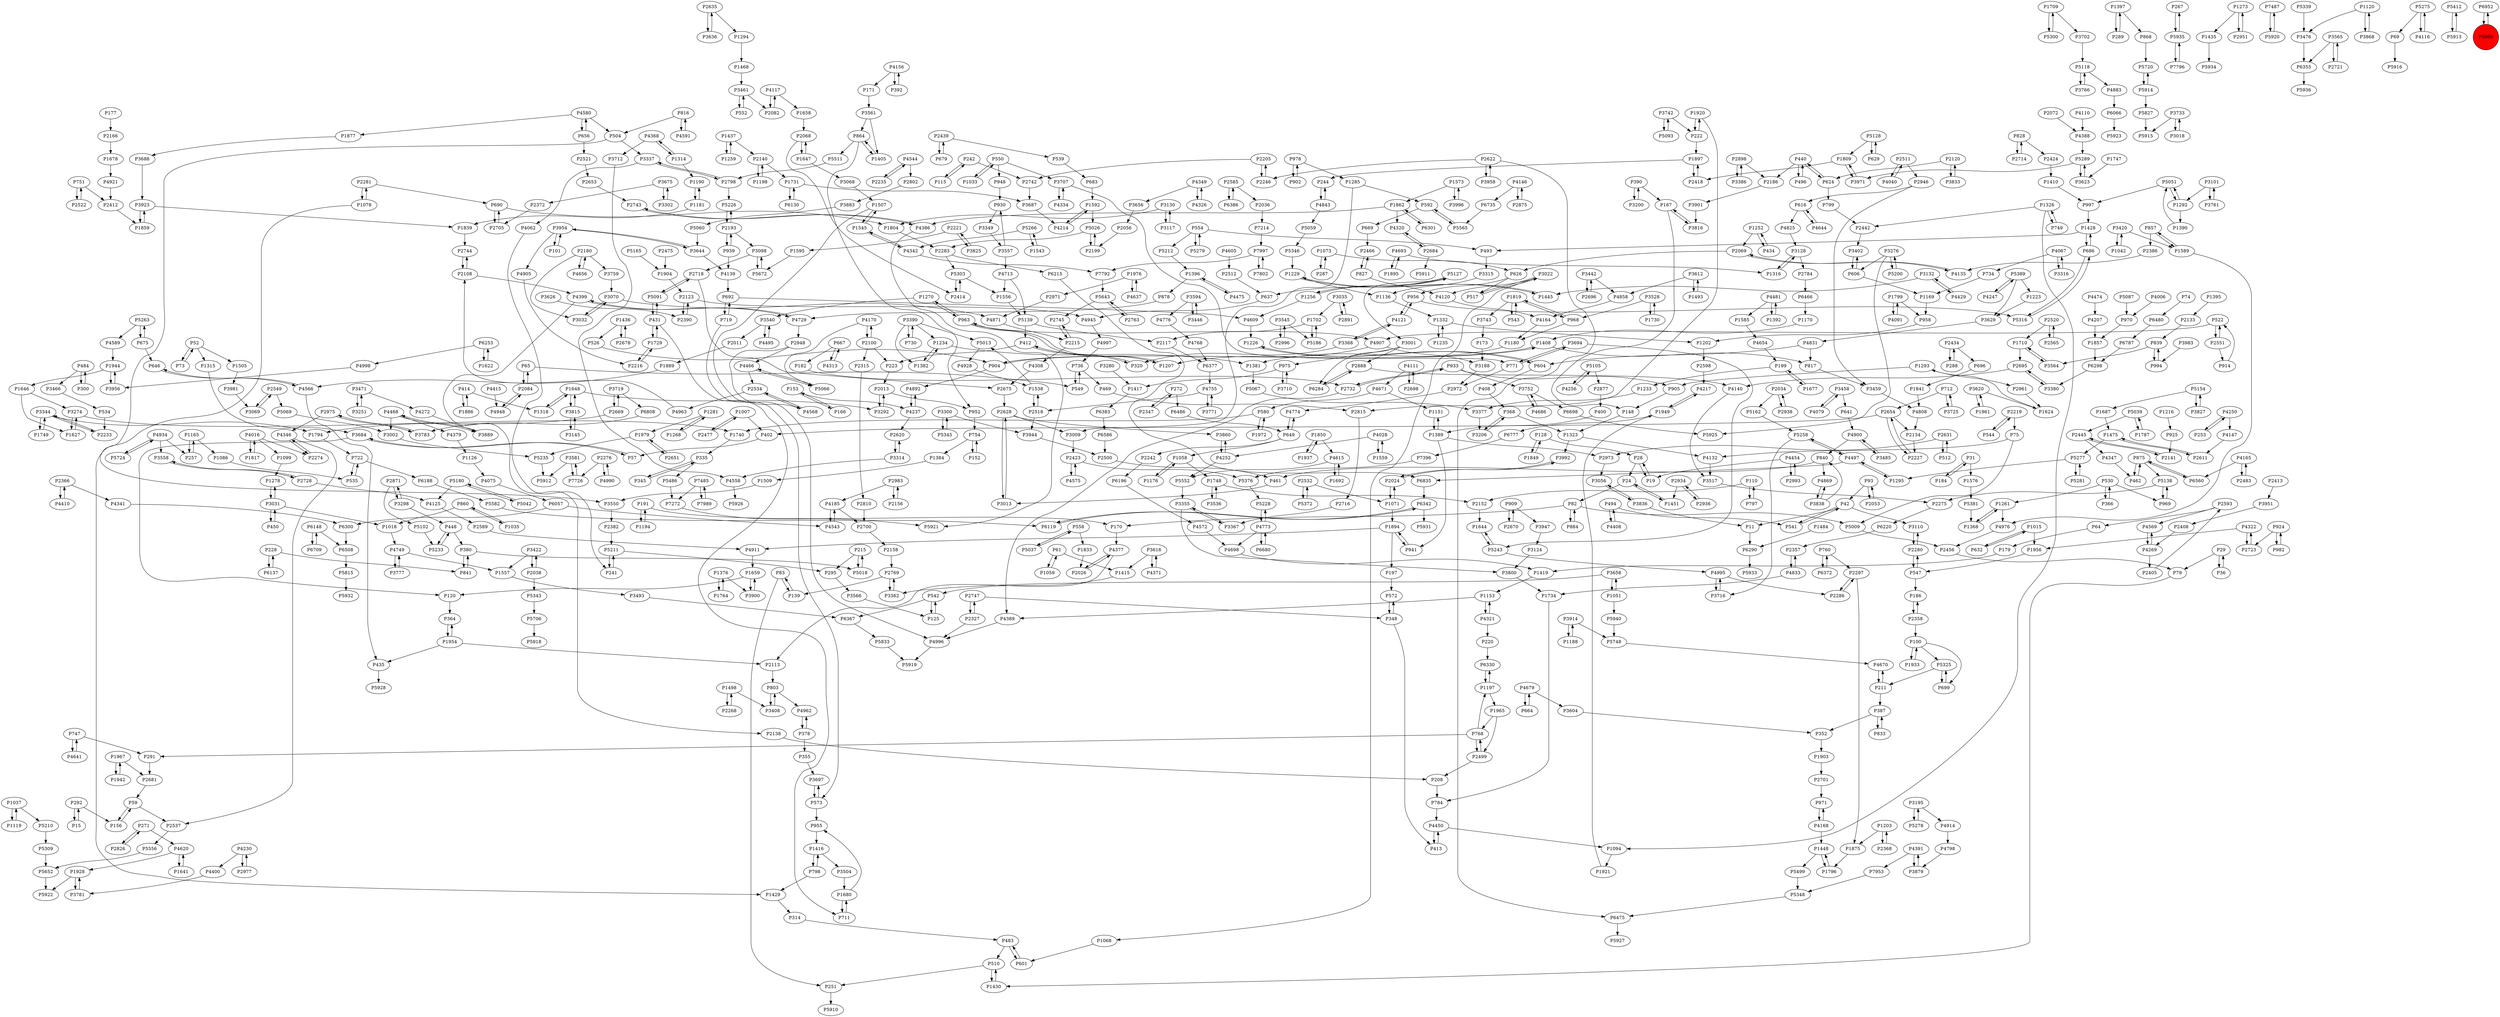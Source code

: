 digraph {
	P1428 -> P493
	P1498 -> P3408
	P2442 -> P3402
	P968 -> P1180
	P4389 -> P4996
	P2358 -> P100
	P1687 -> P1475
	P4962 -> P378
	P3761 -> P3101
	P1709 -> P5300
	P4230 -> P2977
	P1007 -> P2477
	P3992 -> P2024
	P2961 -> P1624
	P1559 -> P4028
	P504 -> P3337
	P5343 -> P5706
	P839 -> P994
	P4168 -> P971
	P1376 -> P1764
	P4341 -> P6300
	P1252 -> P434
	P3702 -> P5118
	P768 -> P1197
	P646 -> P4566
	P504 -> P3550
	P1436 -> P526
	P2728 -> P4125
	P4140 -> P3517
	P4871 -> P2215
	P2871 -> P3298
	P1059 -> P61
	P4544 -> P2802
	P4321 -> P220
	P2108 -> P4399
	P675 -> P646
	P3302 -> P3675
	P534 -> P2233
	P1894 -> P197
	P2669 -> P1794
	P1731 -> P6130
	P1809 -> P2418
	P2993 -> P4454
	P5087 -> P970
	P4117 -> P1658
	P1897 -> P2418
	P215 -> P5018
	P1877 -> P3688
	P827 -> P2466
	P2423 -> P5376
	P2888 -> P6284
	P3504 -> P1680
	P1416 -> P3504
	P4755 -> P3771
	P1397 -> P289
	P1498 -> P2268
	P3274 -> P1627
	P4349 -> P4326
	P6290 -> P5933
	P2744 -> P2108
	P686 -> P5316
	P1710 -> P2695
	P267 -> P5935
	P3766 -> P5118
	P1153 -> P4389
	P156 -> P59
	P3540 -> P2011
	P1273 -> P1435
	P4997 -> P736
	P2631 -> P2973
	P6215 -> P6835
	P4637 -> P1976
	P4347 -> P462
	P1099 -> P1278
	P4575 -> P2423
	P1622 -> P6253
	P1734 -> P784
	P83 -> P251
	P1256 -> P4609
	P494 -> P4408
	P4798 -> P3879
	P390 -> P167
	P2934 -> P1451
	P857 -> P2386
	P994 -> P839
	P592 -> P669
	P100 -> P1933
	P952 -> P754
	P1058 -> P1748
	P2565 -> P2520
	P2038 -> P3422
	P2946 -> P3459
	P2268 -> P1498
	P2280 -> P547
	P3442 -> P4858
	P1259 -> P1437
	P272 -> P6486
	P5652 -> P5922
	P3742 -> P5093
	P6586 -> P2500
	P4147 -> P2611
	P3836 -> P11
	P1397 -> P868
	P1007 -> P402
	P1648 -> P3292
	P2445 -> P2141
	P1316 -> P3128
	P1857 -> P6298
	P904 -> P1408
	P3688 -> P3923
	P3390 -> P5013
	P722 -> P6188
	P3251 -> P3471
	P4168 -> P1448
	P1659 -> P3900
	P1748 -> P2152
	P4773 -> P5228
	P573 -> P3697
	P541 -> P42
	P4620 -> P1641
	P3022 -> P1068
	P1281 -> P1979
	P2551 -> P522
	P3422 -> P2038
	P4170 -> P2100
	P1181 -> P1839
	P1234 -> P1382
	P295 -> P3566
	P930 -> P3349
	P15 -> P292
	P7487 -> P5920
	P3124 -> P3800
	P3836 -> P3056
	P335 -> P5486
	P6508 -> P5815
	P4016 -> P2274
	P2123 -> P2390
	P469 -> P2815
	P5066 -> P4466
	P1382 -> P1234
	P6220 -> P2357
	P5059 -> P5346
	P924 -> P982
	P5552 -> P3355
	P768 -> P291
	P484 -> P300
	P1405 -> P864
	P522 -> P4907
	P2084 -> P4948
	P771 -> P2972
	P1292 -> P1390
	P580 -> P1972
	P2424 -> P1410
	P3566 -> P125
	P288 -> P2434
	P712 -> P3725
	P390 -> P3200
	P1576 -> P5381
	P7214 -> P7997
	P4749 -> P3777
	P291 -> P2681
	P3001 -> P6284
	P1252 -> P2069
	P1268 -> P1281
	P4755 -> P2518
	P1094 -> P1921
	P2113 -> P803
	P1390 -> P5051
	P1954 -> P435
	P6835 -> P6342
	P5105 -> P4256
	P3781 -> P1928
	P3001 -> P2888
	P2611 -> P1475
	P1448 -> P1796
	P4185 -> P2700
	P82 -> P170
	P624 -> P440
	P3996 -> P1573
	P1796 -> P1448
	P924 -> P2723
	P2747 -> P348
	P958 -> P1202
	P4572 -> P4698
	P5154 -> P3827
	P4170 -> P5066
	P366 -> P530
	P2875 -> P4146
	P153 -> P166
	P4346 -> P2537
	P3710 -> P975
	P1261 -> P1368
	P3314 -> P4558
	P4016 -> P1099
	P1895 -> P4693
	P909 -> P2670
	P2654 -> P2227
	P3035 -> P2891
	P3069 -> P2549
	P4892 -> P4237
	P335 -> P345
	P7997 -> P7792
	P1073 -> P287
	P3833 -> P2120
	P1484 -> P6290
	P3594 -> P4776
	P3471 -> P4272
	P3031 -> P450
	P79 -> P1430
	P2215 -> P4308
	P6188 -> P5582
	P4774 -> P649
	P3771 -> P4755
	P2034 -> P2938
	P2718 -> P2675
	P2216 -> P1729
	P197 -> P572
	P1415 -> P542
	P573 -> P955
	P690 -> P1804
	P1015 -> P1956
	P4146 -> P2875
	P7997 -> P7802
	P2551 -> P914
	P6383 -> P6586
	P4580 -> P1877
	P4391 -> P3879
	P1015 -> P632
	P1949 -> P6777
	P2973 -> P3056
	P3298 -> P448
	P2439 -> P679
	P1170 -> P1408
	P1035 -> P860
	P1641 -> P4620
	P364 -> P1954
	P3783 -> P2975
	P3725 -> P712
	P1595 -> P5672
	P6330 -> P1197
	P1176 -> P1058
	P28 -> P19
	P402 -> P57
	P3420 -> P1589
	P3476 -> P6355
	P1545 -> P4342
	P1226 -> P604
	P314 -> P483
	P683 -> P1592
	P1408 -> P904
	P1368 -> P1261
	P1416 -> P798
	P4091 -> P1799
	P4368 -> P3712
	P5210 -> P5309
	P3485 -> P4900
	P768 -> P2499
	P2698 -> P4111
	P526 -> P904
	P5275 -> P69
	P7396 -> P5376
	P1862 -> P4320
	P3743 -> P173
	P7989 -> P7485
	P2205 -> P2742
	P5289 -> P3971
	P3838 -> P4869
	P4326 -> P4349
	P5200 -> P3276
	P5582 -> P6119
	P864 -> P5511
	P878 -> P4729
	P211 -> P387
	P2888 -> P4140
	P692 -> P719
	P686 -> P1428
	P1624 -> P1293
	P948 -> P930
	P167 -> P3816
	P3827 -> P5154
	P1538 -> P5013
	P1169 -> P958
	P4322 -> P1956
	P220 -> P6330
	P5565 -> P592
	P5102 -> P5233
	P5018 -> P215
	P1408 -> P817
	P5165 -> P1904
	P6475 -> P5927
	P1285 -> P3009
	P4468 -> P3889
	P2716 -> P3367
	P4679 -> P3604
	P1592 -> P5026
	P110 -> P797
	P24 -> P1451
	P1799 -> P4091
	P5093 -> P3742
	P3561 -> P864
	P2414 -> P5303
	P7485 -> P7989
	P5180 -> P4125
	P2100 -> P223
	P3368 -> P4121
	P1976 -> P4637
	P1648 -> P3815
	P2585 -> P6386
	P754 -> P152
	P2520 -> P1710
	P4121 -> P3368
	P4121 -> P956
	P1954 -> P364
	P6480 -> P6787
	P2439 -> P539
	P547 -> P186
	P73 -> P52
	P5091 -> P431
	P3128 -> P2784
	P4006 -> P970
	P4410 -> P2366
	P408 -> P368
	P272 -> P2347
	P3623 -> P5289
	P3280 -> P1417
	P1273 -> P2951
	P31 -> P184
	P1903 -> P2701
	P182 -> P2732
	P2180 -> P3759
	P3446 -> P3594
	P1417 -> P6383
	P558 -> P1833
	P199 -> P1677
	P5499 -> P5348
	P6377 -> P4755
	P1862 -> P4386
	P4346 -> P2274
	P4497 -> P5258
	P2140 -> P1731
	P624 -> P799
	P6298 -> P3380
	P1435 -> P5934
	P1507 -> P1545
	P6560 -> P875
	P4670 -> P211
	P2675 -> P2628
	P2315 -> P2810
	P1730 -> P3528
	P1920 -> P222
	P6057 -> P4543
	P2357 -> P4833
	P2537 -> P5556
	P530 -> P969
	P2971 -> P4871
	P2728 -> P3558
	P1256 -> P5127
	P816 -> P4591
	P368 -> P1323
	P5303 -> P1556
	P2802 -> P3883
	P2696 -> P3442
	P6253 -> P1622
	P6680 -> P4773
	P1702 -> P5186
	P355 -> P3697
	P1731 -> P3687
	P3130 -> P1804
	P1819 -> P3743
	P2327 -> P2747
	P939 -> P2193
	P242 -> P2742
	P3777 -> P4749
	P816 -> P504
	P3117 -> P3130
	P5042 -> P5180
	P4776 -> P4768
	P1747 -> P3623
	P616 -> P4644
	P289 -> P1397
	P2654 -> P2134
	P3954 -> P101
	P1018 -> P4749
	P1120 -> P3868
	P2297 -> P1875
	P4825 -> P3128
	P3658 -> P3362
	P3581 -> P7726
	P3716 -> P4995
	P3900 -> P1659
	P2134 -> P2227
	P3719 -> P6808
	P530 -> P366
	P4481 -> P1392
	P292 -> P15
	P3461 -> P552
	P6777 -> P7396
	P799 -> P2442
	P751 -> P2522
	P184 -> P31
	P300 -> P484
	P128 -> P28
	P1505 -> P3981
	P1389 -> P1151
	P1086 -> P535
	P3616 -> P4371
	P4843 -> P5059
	P1692 -> P4615
	P1678 -> P4921
	P626 -> P517
	P2705 -> P690
	P1894 -> P941
	P4833 -> P1734
	P1961 -> P3620
	P42 -> P3110
	P1235 -> P1332
	P440 -> P496
	P4125 -> P2589
	P1437 -> P2140
	P554 -> P493
	P5275 -> P4116
	P2423 -> P4575
	P3422 -> P1557
	P3951 -> P2408
	P719 -> P573
	P1509 -> P3550
	P4230 -> P4400
	P4120 -> P4164
	P5258 -> P4497
	P3545 -> P2996
	P1658 -> P2068
	P1295 -> P4497
	P65 -> P549
	P412 -> P223
	P4773 -> P6680
	P2549 -> P3069
	P378 -> P4962
	P461 -> P3013
	P3947 -> P3124
	P52 -> P1505
	P2732 -> P4389
	P74 -> P6480
	P208 -> P784
	P1956 -> P547
	P7726 -> P3581
	P2628 -> P3860
	P4693 -> P1316
	P2635 -> P3636
	P4544 -> P2235
	P191 -> P1194
	P75 -> P5009
	P5051 -> P997
	P2631 -> P512
	P52 -> P73
	P3110 -> P2280
	P3684 -> P120
	P2798 -> P3337
	P3540 -> P4495
	P1468 -> P3461
	P1261 -> P4976
	P413 -> P4450
	P2975 -> P3783
	P5511 -> P2798
	P2180 -> P4656
	P4342 -> P7792
	P83 -> P139
	P1875 -> P1796
	P736 -> P549
	P4075 -> P6057
	P4400 -> P3781
	P734 -> P1169
	P4713 -> P1556
	P3594 -> P3446
	P4568 -> P2534
	P244 -> P4843
	P4474 -> P4207
	P2593 -> P64
	P4934 -> P3558
	P2368 -> P1203
	P760 -> P2297
	P4468 -> P3002
	P841 -> P380
	P5091 -> P2718
	P5228 -> P4773
	P904 -> P4892
	P5243 -> P4995
	P2898 -> P3386
	P2140 -> P1198
	P2622 -> P3958
	P4591 -> P816
	P3274 -> P1740
	P5281 -> P5277
	P1430 -> P510
	P1165 -> P1086
	P2193 -> P3098
	P3314 -> P2620
	P5105 -> P2877
	P171 -> P3561
	P1037 -> P1119
	P3983 -> P994
	P2701 -> P971
	P4858 -> P4164
	P186 -> P2358
	P3707 -> P4334
	P1285 -> P592
	P2593 -> P4569
	P4132 -> P3517
	P5277 -> P5281
	P2072 -> P4388
	P550 -> P948
	P5724 -> P4934
	P4609 -> P1226
	P2483 -> P4165
	P4558 -> P5926
	P4495 -> P3540
	P1445 -> P1229
	P2635 -> P1294
	P2589 -> P4911
	P1197 -> P1965
	P4067 -> P3316
	P550 -> P1033
	P448 -> P5233
	P1677 -> P199
	P1202 -> P2598
	P2013 -> P952
	P510 -> P251
	P5412 -> P5913
	P3752 -> P4686
	P5486 -> P7272
	P4040 -> P2511
	P3032 -> P3070
	P3367 -> P3355
	P543 -> P1819
	P1920 -> P2815
	P2714 -> P828
	P1729 -> P431
	P4165 -> P6560
	P5827 -> P5915
	P1180 -> P1381
	P2653 -> P2743
	P3694 -> P5243
	P93 -> P42
	P1894 -> P4911
	P400 -> P1389
	P1294 -> P1468
	P1437 -> P1259
	P3368 -> P320
	P3914 -> P5748
	P3815 -> P1648
	P1647 -> P2068
	P1292 -> P5051
	P2386 -> P4135
	P2500 -> P461
	P626 -> P956
	P817 -> P3459
	P100 -> P5325
	P5913 -> P5412
	P2372 -> P2705
	P1326 -> P749
	P4247 -> P5389
	P3616 -> P1415
	P4928 -> P1538
	P1538 -> P2518
	P6253 -> P4998
	P3195 -> P4914
	P2193 -> P939
	P1543 -> P5266
	P1648 -> P1318
	P3128 -> P1316
	P522 -> P2551
	P1451 -> P24
	P6466 -> P1170
	P1126 -> P4075
	P320 -> P412
	P3868 -> P1120
	P4111 -> P2698
	P2769 -> P139
	P5026 -> P2283
	P3458 -> P4079
	P7796 -> P5935
	P5914 -> P5720
	P1293 -> P905
	P542 -> P6367
	P153 -> P4237
	P978 -> P902
	P1181 -> P1190
	P3377 -> P3206
	P2405 -> P2593
	P2466 -> P827
	P3581 -> P5912
	P2024 -> P1071
	P1033 -> P550
	P3956 -> P1944
	P4905 -> P2216
	P2297 -> P2286
	P2082 -> P4117
	P3687 -> P4214
	P5051 -> P1292
	P4028 -> P4252
	P110 -> P2152
	P2877 -> P400
	P760 -> P6372
	P1323 -> P4132
	P494 -> P541
	P1592 -> P4214
	P3825 -> P2221
	P1928 -> P5922
	P3002 -> P5235
	P3098 -> P5672
	P287 -> P1073
	P2390 -> P2123
	P1585 -> P4654
	P222 -> P1897
	P3901 -> P3816
	P4808 -> P2134
	P1545 -> P1507
	P228 -> P841
	P4907 -> P3188
	P3675 -> P2372
	P2100 -> P2315
	P1507 -> P4996
	P2670 -> P909
	P251 -> P5910
	P2723 -> P4322
	P4497 -> P6835
	P5389 -> P3629
	P2242 -> P6196
	P4269 -> P2405
	P5139 -> P2117
	P3068 -> P1507
	P749 -> P1326
	P1841 -> P4808
	P5833 -> P5919
	P5706 -> P5918
	P592 -> P5565
	P970 -> P1857
	P3132 -> P1445
	P1151 -> P1389
	P191 -> P170
	P1709 -> P3702
	P2024 -> P3992
	P3009 -> P2423
	P2628 -> P3013
	P2068 -> P1647
	P803 -> P3408
	P5235 -> P5912
	P4569 -> P4269
	P1278 -> P3031
	P1794 -> P722
	P11 -> P6290
	P120 -> P364
	P3316 -> P4067
	P4111 -> P4671
	P2695 -> P4140
	P606 -> P1169
	P2518 -> P3944
	P1944 -> P3956
	P2520 -> P2565
	P115 -> P242
	P2695 -> P3380
	P2518 -> P1538
	P3315 -> P1136
	P6137 -> P228
	P166 -> P153
	P5935 -> P7796
	P5069 -> P3002
	P3550 -> P2382
	P606 -> P3402
	P3752 -> P6698
	P4156 -> P171
	P679 -> P2439
	P3390 -> P1382
	P4729 -> P2948
	P2684 -> P5911
	P5300 -> P1709
	P2276 -> P4990
	P1967 -> P2681
	P747 -> P4641
	P2186 -> P3901
	P1972 -> P580
	P1680 -> P711
	P4146 -> P6735
	P969 -> P5138
	P211 -> P4670
	P3101 -> P3761
	P5672 -> P3098
	P5940 -> P5748
	P5556 -> P5652
	P3565 -> P6355
	P4914 -> P4798
	P75 -> P4132
	P1190 -> P1181
	P4067 -> P734
	P1921 -> P1949
	P3188 -> P2972
	P1315 -> P3684
	P6196 -> P4572
	P2219 -> P544
	P667 -> P182
	P435 -> P5928
	P2743 -> P4386
	P2108 -> P2744
	P1203 -> P2368
	P1165 -> P257
	P554 -> P5279
	P3195 -> P5278
	P4481 -> P1585
	P4408 -> P494
	P1646 -> P3274
	P604 -> P1226
	P3620 -> P1624
	P3838 -> P840
	P387 -> P833
	P840 -> P461
	P3954 -> P4905
	P1804 -> P2283
	P1234 -> P1381
	P5211 -> P295
	P5372 -> P2532
	P2534 -> P4963
	P2084 -> P65
	P4729 -> P4399
	P52 -> P1315
	P5154 -> P1687
	P5289 -> P3623
	P2522 -> P751
	P6355 -> P5936
	P2763 -> P5643
	P3362 -> P2769
	P253 -> P4250
	P6148 -> P6508
	P3883 -> P5060
	P2056 -> P2199
	P1749 -> P3344
	P1037 -> P5210
	P2227 -> P2654
	P440 -> P2186
	P868 -> P5720
	P1937 -> P1850
	P42 -> P541
	P3564 -> P1710
	P875 -> P462
	P2221 -> P1595
	P6066 -> P5923
	P3022 -> P4120
	P1965 -> P768
	P5118 -> P3766
	P5060 -> P3644
	P414 -> P1318
	P3981 -> P3069
	P1153 -> P4321
	P483 -> P601
	P4995 -> P3716
	P4117 -> P2082
	P2123 -> P4945
	P2120 -> P624
	P4256 -> P5105
	P5243 -> P1644
	P914 -> P522
	P547 -> P2280
	P179 -> P1419
	P3707 -> P771
	P4214 -> P1592
	P1071 -> P1894
	P1216 -> P925
	P2026 -> P4377
	P3018 -> P3733
	P59 -> P2537
	P215 -> P295
	P860 -> P1035
	P5026 -> P2199
	P784 -> P4450
	P1904 -> P2123
	P6698 -> P5925
	P496 -> P440
	P649 -> P2242
	P5303 -> P2414
	P909 -> P3947
	P257 -> P1165
	P3013 -> P2628
	P4644 -> P616
	P101 -> P3954
	P5278 -> P3195
	P1396 -> P4475
	P2274 -> P4346
	P2445 -> P4347
	P4934 -> P257
	P857 -> P1589
	P152 -> P754
	P2975 -> P4346
	P3889 -> P4468
	P4768 -> P6377
	P4139 -> P692
	P860 -> P1018
	P550 -> P3707
	P82 -> P884
	P1419 -> P1153
	P1740 -> P335
	P1573 -> P3996
	P1849 -> P128
	P2408 -> P4269
	P4454 -> P2993
	P3528 -> P1730
	P649 -> P1058
	P2276 -> P7726
	P4831 -> P817
	P5316 -> P686
	P4693 -> P1895
	P4963 -> P2108
	P3355 -> P3367
	P3558 -> P2728
	P798 -> P1416
	P902 -> P978
	P2412 -> P1859
	P1680 -> P955
	P2156 -> P2983
	P667 -> P4313
	P271 -> P4620
	P6735 -> P5565
	P3719 -> P2669
	P1573 -> P1862
	P1436 -> P2678
	P4313 -> P667
	P5118 -> P4883
	P4399 -> P2138
	P3466 -> P534
	P2810 -> P2700
	P1886 -> P414
	P2684 -> P4320
	P3536 -> P1748
	P5815 -> P5932
	P2871 -> P5102
	P6386 -> P2585
	P440 -> P624
	P1293 -> P2961
	P730 -> P3390
	P1136 -> P1332
	P3658 -> P1051
	P177 -> P2166
	P3612 -> P1493
	P692 -> P4609
	P5389 -> P1223
	P1078 -> P1429
	P956 -> P5316
	P4679 -> P664
	P7485 -> P7272
	P4342 -> P1545
	P2233 -> P3344
	P3684 -> P57
	P3200 -> P390
	P4990 -> P2276
	P4207 -> P1857
	P241 -> P5211
	P2549 -> P5069
	P2215 -> P2745
	P348 -> P572
	P1207 -> P963
	P3733 -> P5915
	P6372 -> P760
	P3604 -> P352
	P939 -> P4139
	P3815 -> P3145
	P1954 -> P2113
	P3944 -> P2500
	P4165 -> P2483
	P4272 -> P3889
	P5277 -> P1295
	P1395 -> P2133
	P4686 -> P3752
	P1979 -> P2651
	P5309 -> P5652
	P2100 -> P4170
	P3344 -> P1794
	P1051 -> P5940
	P348 -> P413
	P1318 -> P1648
	P1229 -> P1445
	P2669 -> P3719
	P1729 -> P2216
	P2366 -> P4410
	P4454 -> P19
	P4566 -> P435
	P1799 -> P958
	P4164 -> P1180
	P3971 -> P1809
	P1229 -> P1136
	P6952 -> P5909
	P2281 -> P1078
	P2983 -> P4185
	P29 -> P79
	P2011 -> P1889
	P1556 -> P5139
	P7272 -> P5921
	P3035 -> P1702
	P5279 -> P554
	P4252 -> P3860
	P1787 -> P5039
	P1928 -> P3781
	P4349 -> P3656
	P5138 -> P2275
	P4237 -> P2620
	P1859 -> P3923
	P933 -> P2732
	P4900 -> P840
	P4998 -> P3956
	P1326 -> P1094
	P7953 -> P5348
	P530 -> P1261
	P368 -> P3206
	P3557 -> P4713
	P554 -> P5212
	P535 -> P722
	P2742 -> P3687
	P4589 -> P1944
	P1942 -> P1967
	P6300 -> P6508
	P4921 -> P2412
	P4016 -> P1817
	P2280 -> P3110
	P2951 -> P1273
	P199 -> P1233
	P3733 -> P3018
	P59 -> P156
	P978 -> P1285
	P4250 -> P4147
	P1197 -> P6330
	P3675 -> P3302
	P3636 -> P2635
	P1475 -> P2611
	P2221 -> P3825
	P3459 -> P4808
	P963 -> P4907
	P3471 -> P3251
	P61 -> P1415
	P2117 -> P6377
	P3300 -> P5345
	P2948 -> P4466
	P2180 -> P3032
	P544 -> P2219
	P3742 -> P222
	P4907 -> P1207
	P5263 -> P4589
	P1194 -> P191
	P1589 -> P4976
	P3694 -> P771
	P3561 -> P1405
	P1889 -> P4566
	P2138 -> P208
	P2983 -> P2156
	P19 -> P28
	P4948 -> P2084
	P2972 -> P4774
	P2499 -> P208
	P139 -> P83
	P1384 -> P1509
	P6808 -> P3783
	P170 -> P4377
	P7802 -> P7997
	P3402 -> P606
	P1976 -> P2971
	P3276 -> P606
	P690 -> P2705
	P747 -> P291
	P982 -> P924
	P4466 -> P2534
	P1314 -> P4368
	P833 -> P387
	P1323 -> P3992
	P5211 -> P241
	P1270 -> P963
	P4671 -> P1151
	P5263 -> P675
	P1392 -> P4481
	P2732 -> P933
	P42 -> P11
	P3380 -> P2695
	P1819 -> P543
	P173 -> P3188
	P1071 -> P2024
	P6301 -> P1862
	P3344 -> P2233
	P3629 -> P4831
	P483 -> P510
	P968 -> P1819
	P2521 -> P2653
	P7792 -> P5643
	P4250 -> P253
	P3355 -> P3800
	P3292 -> P2013
	P803 -> P4962
	P345 -> P335
	P2347 -> P272
	P2275 -> P6220
	P3626 -> P2390
	P4450 -> P1094
	P1702 -> P2117
	P5643 -> P2763
	P3344 -> P1749
	P2654 -> P402
	P3759 -> P3070
	P3493 -> P6367
	P4566 -> P646
	P637 -> P4945
	P431 -> P5091
	P517 -> P3022
	P963 -> P1270
	P1389 -> P941
	P2585 -> P2036
	P1389 -> P2973
	P1979 -> P5235
	P3656 -> P2056
	P4656 -> P2180
	P1078 -> P2281
	P875 -> P5138
	P4475 -> P1396
	P222 -> P1920
	P223 -> P2013
	P93 -> P2053
	P378 -> P355
	P632 -> P1015
	P6130 -> P1731
	P3031 -> P1278
	P3860 -> P4252
	P4615 -> P5552
	P2036 -> P7214
	P5909 -> P6952
	P5325 -> P699
	P1850 -> P4615
	P4945 -> P4997
	P3031 -> P1018
	P3517 -> P2275
	P5127 -> P637
	P4654 -> P199
	P31 -> P1576
	P69 -> P5916
	P3958 -> P2622
	P2678 -> P1436
	P580 -> P1740
	P975 -> P1417
	P167 -> P148
	P3442 -> P2696
	P828 -> P2424
	P827 -> P4120
	P242 -> P115
	P4399 -> P4729
	P65 -> P2084
	P2747 -> P2327
	P5914 -> P5827
	P1448 -> P5499
	P4773 -> P4698
	P2700 -> P2158
	P5920 -> P7487
	P5128 -> P1809
	P4620 -> P1928
	P2141 -> P2445
	P905 -> P148
	P4377 -> P2113
	P5376 -> P5228
	P3206 -> P368
	P2477 -> P1007
	P1647 -> P3068
	P601 -> P483
	P1119 -> P1037
	P5039 -> P1787
	P493 -> P3315
	P5643 -> P2745
	P754 -> P1384
	P558 -> P5037
	P4237 -> P4892
	P228 -> P6137
	P1475 -> P5277
	P5139 -> P412
	P1410 -> P997
	P2934 -> P2936
	P4371 -> P3616
	P2219 -> P75
	P3098 -> P2718
	P712 -> P2654
	P3276 -> P5200
	P2681 -> P59
	P2382 -> P5211
	P3620 -> P1961
	P971 -> P4168
	P696 -> P1841
	P2622 -> P6475
	P5748 -> P4670
	P5266 -> P1543
	P3914 -> P1188
	P4217 -> P1949
	P1493 -> P3612
	P431 -> P1729
	P5258 -> P3716
	P1897 -> P244
	P2499 -> P768
	P2532 -> P5372
	P128 -> P1849
	P1188 -> P3914
	P699 -> P5325
	P875 -> P6560
	P380 -> P841
	P4749 -> P1557
	P2456 -> P79
	P3644 -> P3954
	P5162 -> P5258
	P3458 -> P641
	P6284 -> P2888
	P2511 -> P4040
	P3923 -> P1859
	P5037 -> P558
	P955 -> P1416
	P736 -> P469
	P798 -> P1429
	P5180 -> P5042
	P4269 -> P4569
	P2038 -> P5343
	P975 -> P3710
	P1120 -> P3476
	P864 -> P952
	P3130 -> P3117
	P1042 -> P3420
	P3557 -> P930
	P3056 -> P3836
	P2366 -> P4341
	P1644 -> P5243
	P5039 -> P2445
	P448 -> P380
	P5226 -> P2193
	P1764 -> P1376
	P352 -> P1903
	P4641 -> P747
	P4698 -> P1419
	P2826 -> P271
	P3337 -> P2798
	P4833 -> P2357
	P616 -> P4825
	P1862 -> P6301
	P1332 -> P1235
	P5266 -> P4342
	P4079 -> P3458
	P36 -> P29
	P412 -> P320
	P4995 -> P2286
	P1051 -> P3658
	P1944 -> P1646
	P884 -> P82
	P2948 -> P4568
	P4497 -> P1295
	P1381 -> P5067
	P4466 -> P5066
	P1223 -> P3629
	P1933 -> P100
	P3800 -> P1734
	P2205 -> P2246
	P5067 -> P3377
	P484 -> P3466
	P3420 -> P1042
	P4831 -> P604
	P722 -> P535
	P549 -> P736
	P4843 -> P244
	P3697 -> P573
	P5935 -> P267
	P2069 -> P626
	P2946 -> P616
	P4377 -> P2026
	P649 -> P4774
	P2622 -> P2246
	P4388 -> P5289
	P1627 -> P3274
	P1332 -> P1202
	P1326 -> P2442
	P2898 -> P2186
	P669 -> P2466
	P271 -> P2826
	P4110 -> P4388
	P2120 -> P3833
	P1817 -> P4016
	P1428 -> P686
	P6367 -> P5833
	P2013 -> P3292
	P4320 -> P2684
	P840 -> P4869
	P4185 -> P4543
	P4605 -> P2512
	P2413 -> P3951
	P1659 -> P120
	P450 -> P3031
	P1965 -> P2499
	P2936 -> P2934
	P2358 -> P186
	P4321 -> P1153
	P797 -> P110
	P57 -> P3684
	P1589 -> P857
	P3612 -> P4858
	P771 -> P3694
	P1833 -> P2026
	P392 -> P4156
	P2246 -> P2205
	P4135 -> P2069
	P5325 -> P211
	P462 -> P875
	P839 -> P3564
	P6486 -> P649
	P1819 -> P968
	P1396 -> P878
	P4252 -> P5552
	P4869 -> P3838
	P3132 -> P4429
	P3386 -> P2898
	P100 -> P699
	P2532 -> P1071
	P552 -> P3461
	P512 -> P2631
	P3816 -> P167
	P997 -> P1428
	P5127 -> P3001
	P2283 -> P5303
	P4391 -> P7953
	P380 -> P5018
	P572 -> P348
	P3954 -> P3644
	P1270 -> P3540
	P82 -> P5009
	P5233 -> P448
	P2769 -> P3362
	P4543 -> P4185
	P3001 -> P975
	P3408 -> P803
	P3390 -> P730
	P1058 -> P1176
	P1314 -> P1190
	P2283 -> P6215
	P3298 -> P2871
	P4934 -> P5724
	P3879 -> P4391
	P292 -> P156
	P963 -> P1207
	P4429 -> P3132
	P2511 -> P2946
	P4116 -> P5275
	P2199 -> P5026
	P2152 -> P1644
	P5346 -> P1229
	P2598 -> P4217
	P3337 -> P4062
	P4334 -> P3707
	P4976 -> P2456
	P3545 -> P5186
	P2434 -> P696
	P2053 -> P93
	P2651 -> P1979
	P5339 -> P3476
	P4415 -> P4948
	P434 -> P1252
	P5013 -> P4928
	P3145 -> P3815
	P5127 -> P1256
	P1068 -> P601
	P5212 -> P1396
	P864 -> P1405
	P28 -> P24
	P148 -> P1323
	P6148 -> P6709
	P4911 -> P1659
	P3101 -> P1292
	P5389 -> P4247
	P3565 -> P2721
	P2718 -> P5091
	P414 -> P1886
	P2996 -> P3545
	P2938 -> P2034
	P4580 -> P656
	P629 -> P5128
	P4468 -> P4379
	P61 -> P1059
	P2534 -> P4568
	P1748 -> P3536
	P1949 -> P4217
	P5381 -> P1368
	P3528 -> P968
	P6342 -> P5931
	P2620 -> P3314
	P1198 -> P2140
	P2166 -> P1678
	P2034 -> P5162
	P4580 -> P504
	P5348 -> P6475
	P4996 -> P5919
	P2798 -> P5226
	P3923 -> P1839
	P5186 -> P1702
	P3070 -> P4871
	P1557 -> P3493
	P4450 -> P413
	P2158 -> P2769
	P6119 -> P6342
	P4322 -> P2723
	P2286 -> P2297
	P656 -> P4580
	P751 -> P2412
	P4156 -> P392
	P1646 -> P1627
	P510 -> P1430
	P1710 -> P3564
	P4379 -> P1126
	P4883 -> P6066
	P387 -> P352
	P4368 -> P1314
	P4900 -> P3485
	P2891 -> P3035
	P3022 -> P517
	P4615 -> P1692
	P2068 -> P2414
	P4062 -> P241
	P656 -> P2521
	P3644 -> P4139
	P539 -> P683
	P2069 -> P4135
	P542 -> P125
	P431 -> P711
	P1233 -> P3377
	P675 -> P5263
	P3349 -> P3557
	P5720 -> P5914
	P2721 -> P3565
	P3276 -> P5925
	P1281 -> P1268
	P2475 -> P1904
	P3461 -> P2082
	P5009 -> P2456
	P2418 -> P1897
	P2193 -> P5226
	P2784 -> P6466
	P4671 -> P580
	P6709 -> P6148
	P64 -> P179
	P3070 -> P3032
	P24 -> P82
	P2281 -> P690
	P4386 -> P2743
	P2815 -> P2716
	P1839 -> P2744
	P6342 -> P6119
	P3390 -> P1234
	P2977 -> P4230
	P4028 -> P1559
	P6787 -> P6298
	P3712 -> P4558
	P1203 -> P1875
	P719 -> P692
	P5128 -> P629
	P2434 -> P288
	P4386 -> P5921
	P925 -> P2141
	P828 -> P2714
	P2235 -> P4544
	P4713 -> P5139
	P2745 -> P2215
	P2512 -> P637
	P125 -> P542
	P29 -> P36
	P1850 -> P1937
	P5138 -> P969
	P6057 -> P6300
	P933 -> P3752
	P956 -> P4121
	P711 -> P1680
	P2133 -> P839
	P604 -> P408
	P5345 -> P3300
	P1429 -> P314
	P1809 -> P3971
	P2327 -> P4996
	P664 -> P4679
	P641 -> P4900
	P1376 -> P3900
	P933 -> P905
	P1967 -> P1942
	P941 -> P1894
	P1073 -> P626
	P2628 -> P3009
	P4308 -> P2675
	P3300 -> P3944
	P5909 [shape=circle]
	P5909 [style=filled]
	P5909 [fillcolor=red]
}